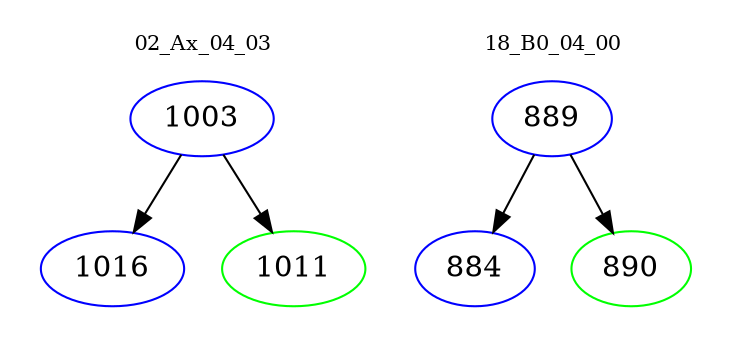 digraph{
subgraph cluster_0 {
color = white
label = "02_Ax_04_03";
fontsize=10;
T0_1003 [label="1003", color="blue"]
T0_1003 -> T0_1016 [color="black"]
T0_1016 [label="1016", color="blue"]
T0_1003 -> T0_1011 [color="black"]
T0_1011 [label="1011", color="green"]
}
subgraph cluster_1 {
color = white
label = "18_B0_04_00";
fontsize=10;
T1_889 [label="889", color="blue"]
T1_889 -> T1_884 [color="black"]
T1_884 [label="884", color="blue"]
T1_889 -> T1_890 [color="black"]
T1_890 [label="890", color="green"]
}
}

